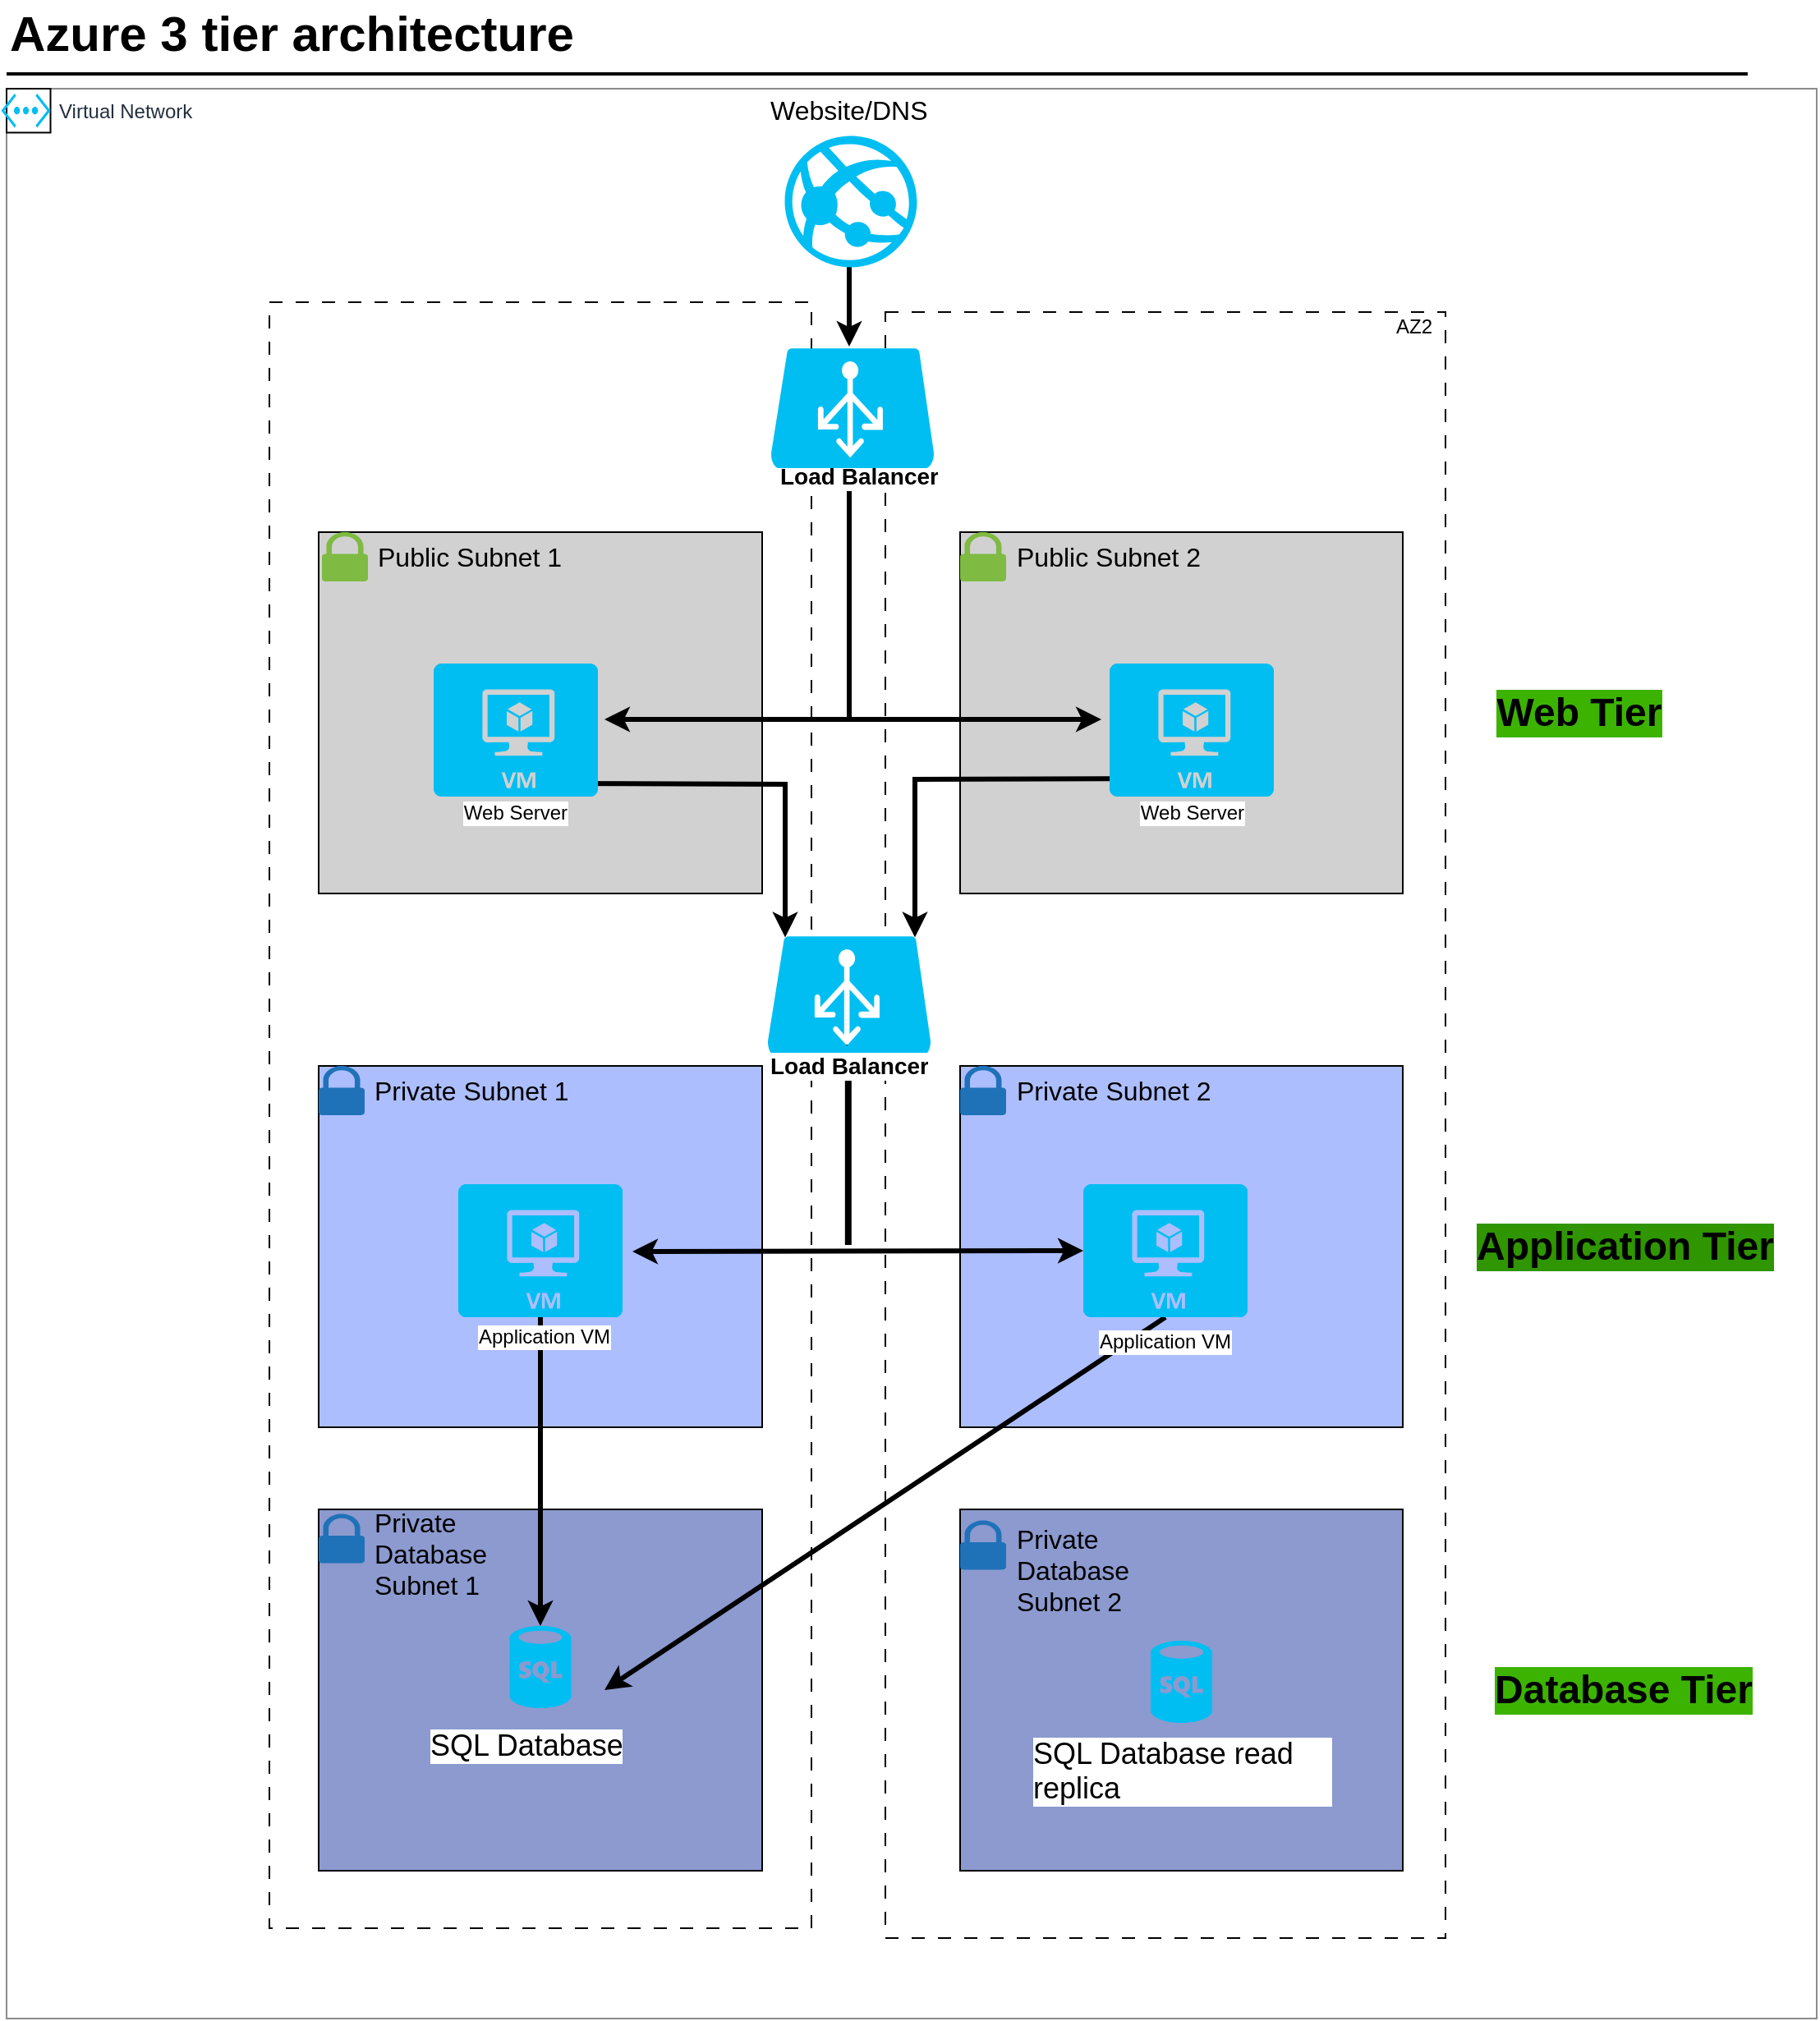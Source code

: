 <mxfile version="22.1.21" type="github">
  <diagram id="7gcUSTIZ7YSJ5vT40chW" name="Page-1">
    <mxGraphModel dx="1235" dy="665" grid="1" gridSize="10" guides="1" tooltips="1" connect="1" arrows="1" fold="1" page="1" pageScale="1" pageWidth="1169" pageHeight="827" math="0" shadow="0">
      <root>
        <mxCell id="0" />
        <mxCell id="1" parent="0" />
        <mxCell id="YcC1qIT02xYOdB0MG6hS-1" value="Virtual Network&lt;br&gt;" style="points=[[0,0],[0.25,0],[0.5,0],[0.75,0],[1,0],[1,0.25],[1,0.5],[1,0.75],[1,1],[0.75,1],[0.5,1],[0.25,1],[0,1],[0,0.75],[0,0.5],[0,0.25]];outlineConnect=0;gradientColor=none;html=1;whiteSpace=wrap;fontSize=12;fontStyle=0;shape=mxgraph.aws4.group;grIcon=mxgraph.aws4.group_aws_cloud_alt;strokeColor=#8b8b8b;fillColor=none;verticalAlign=top;align=left;spacingLeft=30;fontColor=#232F3E;dashed=0;container=1;pointerEvents=0;collapsible=0;recursiveResize=0;" vertex="1" parent="1">
          <mxGeometry x="180" y="194" width="1102" height="1175" as="geometry" />
        </mxCell>
        <mxCell id="YcC1qIT02xYOdB0MG6hS-2" value="&lt;font style=&quot;font-size: 16px;&quot;&gt;Website/DNS&lt;/font&gt;" style="text;strokeColor=none;fillColor=none;align=left;verticalAlign=middle;spacingLeft=4;spacingRight=4;overflow=hidden;points=[[0,0.5],[1,0.5]];portConstraint=eastwest;rotatable=0;whiteSpace=wrap;html=1;" vertex="1" parent="YcC1qIT02xYOdB0MG6hS-1">
          <mxGeometry x="458.5" y="-8.37" width="140" height="43.5" as="geometry" />
        </mxCell>
        <mxCell id="YcC1qIT02xYOdB0MG6hS-5" value="" style="rounded=0;whiteSpace=wrap;html=1;fillStyle=solid;align=left;strokeColor=#000000;dashed=1;dashPattern=8 8;fillColor=none;" vertex="1" parent="YcC1qIT02xYOdB0MG6hS-1">
          <mxGeometry x="160" y="130" width="330" height="990" as="geometry" />
        </mxCell>
        <mxCell id="YcC1qIT02xYOdB0MG6hS-6" value="" style="rounded=0;whiteSpace=wrap;html=1;dashed=1;dashPattern=8 8;fillColor=none;" vertex="1" parent="YcC1qIT02xYOdB0MG6hS-1">
          <mxGeometry x="535" y="136" width="341" height="990" as="geometry" />
        </mxCell>
        <mxCell id="YcC1qIT02xYOdB0MG6hS-9" value="AZ2" style="text;strokeColor=none;fillColor=none;align=left;verticalAlign=middle;spacingLeft=4;spacingRight=4;overflow=hidden;points=[[0,0.5],[1,0.5]];portConstraint=eastwest;rotatable=0;whiteSpace=wrap;html=1;" vertex="1" parent="YcC1qIT02xYOdB0MG6hS-1">
          <mxGeometry x="840" y="130" width="80" height="30" as="geometry" />
        </mxCell>
        <mxCell id="YcC1qIT02xYOdB0MG6hS-10" value="" style="rounded=0;whiteSpace=wrap;html=1;fillColor=#D1D1D1;" vertex="1" parent="YcC1qIT02xYOdB0MG6hS-1">
          <mxGeometry x="190" y="270" width="270" height="220" as="geometry" />
        </mxCell>
        <mxCell id="YcC1qIT02xYOdB0MG6hS-12" value="" style="rounded=0;whiteSpace=wrap;html=1;fillColor=#D1D1D1;" vertex="1" parent="YcC1qIT02xYOdB0MG6hS-1">
          <mxGeometry x="580.5" y="270" width="269.5" height="220" as="geometry" />
        </mxCell>
        <mxCell id="YcC1qIT02xYOdB0MG6hS-14" value="" style="endArrow=classic;html=1;rounded=0;strokeWidth=3;" edge="1" parent="YcC1qIT02xYOdB0MG6hS-1">
          <mxGeometry width="50" height="50" relative="1" as="geometry">
            <mxPoint x="513" y="107.999" as="sourcePoint" />
            <mxPoint x="513" y="157" as="targetPoint" />
          </mxGeometry>
        </mxCell>
        <mxCell id="YcC1qIT02xYOdB0MG6hS-15" value="" style="endArrow=none;html=1;rounded=0;exitX=1;exitY=0.5;exitDx=0;exitDy=0;exitPerimeter=0;strokeWidth=3;" edge="1" parent="YcC1qIT02xYOdB0MG6hS-1">
          <mxGeometry width="50" height="50" relative="1" as="geometry">
            <mxPoint x="513" y="235" as="sourcePoint" />
            <mxPoint x="513" y="385" as="targetPoint" />
            <Array as="points" />
          </mxGeometry>
        </mxCell>
        <mxCell id="YcC1qIT02xYOdB0MG6hS-16" value="" style="endArrow=classic;startArrow=classic;html=1;rounded=0;exitX=1;exitY=0.5;exitDx=0;exitDy=0;exitPerimeter=0;entryX=0;entryY=0.5;entryDx=0;entryDy=0;entryPerimeter=0;strokeWidth=3;" edge="1" parent="YcC1qIT02xYOdB0MG6hS-1">
          <mxGeometry width="50" height="50" relative="1" as="geometry">
            <mxPoint x="364" y="384" as="sourcePoint" />
            <mxPoint x="666.5" y="384" as="targetPoint" />
          </mxGeometry>
        </mxCell>
        <mxCell id="YcC1qIT02xYOdB0MG6hS-19" value="" style="rounded=0;whiteSpace=wrap;html=1;fillColor=#ADBEFF;" vertex="1" parent="YcC1qIT02xYOdB0MG6hS-1">
          <mxGeometry x="190" y="595" width="270" height="220" as="geometry" />
        </mxCell>
        <mxCell id="YcC1qIT02xYOdB0MG6hS-21" value="" style="rounded=0;whiteSpace=wrap;html=1;fillColor=#ADBEFF;" vertex="1" parent="YcC1qIT02xYOdB0MG6hS-1">
          <mxGeometry x="580.5" y="595" width="269.5" height="220" as="geometry" />
        </mxCell>
        <mxCell id="YcC1qIT02xYOdB0MG6hS-24" value="" style="endArrow=classic;startArrow=classic;html=1;rounded=0;exitX=1.06;exitY=0.506;exitDx=0;exitDy=0;exitPerimeter=0;strokeWidth=3;entryX=0;entryY=0.5;entryDx=0;entryDy=0;entryPerimeter=0;" edge="1" parent="YcC1qIT02xYOdB0MG6hS-1" source="YcC1qIT02xYOdB0MG6hS-71" target="YcC1qIT02xYOdB0MG6hS-72">
          <mxGeometry width="50" height="50" relative="1" as="geometry">
            <mxPoint x="364" y="706" as="sourcePoint" />
            <mxPoint x="666.5" y="706" as="targetPoint" />
          </mxGeometry>
        </mxCell>
        <mxCell id="YcC1qIT02xYOdB0MG6hS-25" style="edgeStyle=orthogonalEdgeStyle;rounded=0;orthogonalLoop=1;jettySize=auto;html=1;exitX=0.5;exitY=1;exitDx=0;exitDy=0;exitPerimeter=0;entryX=0.9;entryY=0.01;entryDx=0;entryDy=0;entryPerimeter=0;strokeWidth=3;" edge="1" parent="YcC1qIT02xYOdB0MG6hS-1" target="YcC1qIT02xYOdB0MG6hS-70">
          <mxGeometry relative="1" as="geometry">
            <mxPoint x="705.5" y="420" as="sourcePoint" />
            <mxPoint x="552" y="540" as="targetPoint" />
          </mxGeometry>
        </mxCell>
        <mxCell id="YcC1qIT02xYOdB0MG6hS-26" style="edgeStyle=orthogonalEdgeStyle;rounded=0;orthogonalLoop=1;jettySize=auto;html=1;exitX=0.5;exitY=1;exitDx=0;exitDy=0;exitPerimeter=0;entryX=0.11;entryY=0.01;entryDx=0;entryDy=0;entryPerimeter=0;strokeWidth=3;" edge="1" parent="YcC1qIT02xYOdB0MG6hS-1" target="YcC1qIT02xYOdB0MG6hS-70">
          <mxGeometry relative="1" as="geometry">
            <mxPoint x="325" y="423" as="sourcePoint" />
            <mxPoint x="474" y="543" as="targetPoint" />
          </mxGeometry>
        </mxCell>
        <mxCell id="YcC1qIT02xYOdB0MG6hS-28" value="" style="rounded=0;whiteSpace=wrap;html=1;fillColor=#8C9ACF;" vertex="1" parent="YcC1qIT02xYOdB0MG6hS-1">
          <mxGeometry x="190" y="865" width="270" height="220" as="geometry" />
        </mxCell>
        <mxCell id="YcC1qIT02xYOdB0MG6hS-29" value="" style="rounded=0;whiteSpace=wrap;html=1;fillColor=#8C9ACF;fontStyle=1" vertex="1" parent="YcC1qIT02xYOdB0MG6hS-1">
          <mxGeometry x="580.5" y="865" width="269.5" height="220" as="geometry" />
        </mxCell>
        <mxCell id="YcC1qIT02xYOdB0MG6hS-32" value="" style="endArrow=classic;html=1;rounded=0;exitX=0.5;exitY=1;exitDx=0;exitDy=0;exitPerimeter=0;entryX=1;entryY=0.5;entryDx=0;entryDy=0;entryPerimeter=0;strokeWidth=3;" edge="1" parent="YcC1qIT02xYOdB0MG6hS-1">
          <mxGeometry width="50" height="50" relative="1" as="geometry">
            <mxPoint x="705.5" y="748" as="sourcePoint" />
            <mxPoint x="364" y="975" as="targetPoint" />
          </mxGeometry>
        </mxCell>
        <mxCell id="YcC1qIT02xYOdB0MG6hS-33" value="" style="endArrow=classic;html=1;rounded=0;exitX=0.5;exitY=1;exitDx=0;exitDy=0;exitPerimeter=0;strokeWidth=3;" edge="1" parent="YcC1qIT02xYOdB0MG6hS-1">
          <mxGeometry width="50" height="50" relative="1" as="geometry">
            <mxPoint x="325" y="748" as="sourcePoint" />
            <mxPoint x="325" y="936" as="targetPoint" />
          </mxGeometry>
        </mxCell>
        <mxCell id="YcC1qIT02xYOdB0MG6hS-35" value="Load Balancer" style="text;strokeColor=none;fillColor=none;align=left;verticalAlign=middle;spacingLeft=4;spacingRight=4;overflow=hidden;points=[[0,0.5],[1,0.5]];portConstraint=eastwest;rotatable=0;whiteSpace=wrap;html=1;strokeWidth=0;fontSize=14;fontStyle=1;labelBackgroundColor=default;" vertex="1" parent="YcC1qIT02xYOdB0MG6hS-1">
          <mxGeometry x="465" y="214" width="160" height="43.5" as="geometry" />
        </mxCell>
        <mxCell id="YcC1qIT02xYOdB0MG6hS-40" value="" style="sketch=0;pointerEvents=1;shadow=0;dashed=0;html=1;strokeColor=none;labelPosition=center;verticalLabelPosition=bottom;verticalAlign=top;outlineConnect=0;align=center;shape=mxgraph.office.security.lock_protected;fillColor=#7FBA42;" vertex="1" parent="YcC1qIT02xYOdB0MG6hS-1">
          <mxGeometry x="192" y="270" width="28" height="30" as="geometry" />
        </mxCell>
        <mxCell id="YcC1qIT02xYOdB0MG6hS-41" value="&lt;span style=&quot;font-size: 16px;&quot;&gt;Public Subnet 1&lt;/span&gt;" style="text;strokeColor=none;fillColor=none;align=left;verticalAlign=middle;spacingLeft=4;spacingRight=4;overflow=hidden;points=[[0,0.5],[1,0.5]];portConstraint=eastwest;rotatable=0;whiteSpace=wrap;html=1;" vertex="1" parent="YcC1qIT02xYOdB0MG6hS-1">
          <mxGeometry x="220" y="263.25" width="140" height="43.5" as="geometry" />
        </mxCell>
        <mxCell id="YcC1qIT02xYOdB0MG6hS-42" value="" style="sketch=0;pointerEvents=1;shadow=0;dashed=0;html=1;strokeColor=none;labelPosition=center;verticalLabelPosition=bottom;verticalAlign=top;outlineConnect=0;align=center;shape=mxgraph.office.security.lock_protected;fillColor=#7FBA42;" vertex="1" parent="YcC1qIT02xYOdB0MG6hS-1">
          <mxGeometry x="580.5" y="270" width="28" height="30" as="geometry" />
        </mxCell>
        <mxCell id="YcC1qIT02xYOdB0MG6hS-43" value="&lt;span style=&quot;font-size: 16px;&quot;&gt;Public Subnet 2&lt;/span&gt;" style="text;strokeColor=none;fillColor=none;align=left;verticalAlign=middle;spacingLeft=4;spacingRight=4;overflow=hidden;points=[[0,0.5],[1,0.5]];portConstraint=eastwest;rotatable=0;whiteSpace=wrap;html=1;" vertex="1" parent="YcC1qIT02xYOdB0MG6hS-1">
          <mxGeometry x="608.5" y="263.25" width="140" height="43.5" as="geometry" />
        </mxCell>
        <mxCell id="YcC1qIT02xYOdB0MG6hS-44" value="" style="sketch=0;pointerEvents=1;shadow=0;dashed=0;html=1;strokeColor=none;labelPosition=center;verticalLabelPosition=bottom;verticalAlign=top;outlineConnect=0;align=center;shape=mxgraph.office.security.lock_protected;fillColor=#2072B8;" vertex="1" parent="YcC1qIT02xYOdB0MG6hS-1">
          <mxGeometry x="190" y="595" width="28" height="30" as="geometry" />
        </mxCell>
        <mxCell id="YcC1qIT02xYOdB0MG6hS-45" value="&lt;span style=&quot;font-size: 16px;&quot;&gt;Private Subnet 1&lt;/span&gt;" style="text;strokeColor=none;fillColor=none;align=left;verticalAlign=middle;spacingLeft=4;spacingRight=4;overflow=hidden;points=[[0,0.5],[1,0.5]];portConstraint=eastwest;rotatable=0;whiteSpace=wrap;html=1;" vertex="1" parent="YcC1qIT02xYOdB0MG6hS-1">
          <mxGeometry x="218" y="588.25" width="140" height="43.5" as="geometry" />
        </mxCell>
        <mxCell id="YcC1qIT02xYOdB0MG6hS-46" value="" style="sketch=0;pointerEvents=1;shadow=0;dashed=0;html=1;strokeColor=none;labelPosition=center;verticalLabelPosition=bottom;verticalAlign=top;outlineConnect=0;align=center;shape=mxgraph.office.security.lock_protected;fillColor=#2072B8;" vertex="1" parent="YcC1qIT02xYOdB0MG6hS-1">
          <mxGeometry x="580.5" y="595" width="28" height="30" as="geometry" />
        </mxCell>
        <mxCell id="YcC1qIT02xYOdB0MG6hS-47" value="&lt;span style=&quot;font-size: 16px;&quot;&gt;Private Subnet 2&lt;/span&gt;" style="text;strokeColor=none;fillColor=none;align=left;verticalAlign=middle;spacingLeft=4;spacingRight=4;overflow=hidden;points=[[0,0.5],[1,0.5]];portConstraint=eastwest;rotatable=0;whiteSpace=wrap;html=1;" vertex="1" parent="YcC1qIT02xYOdB0MG6hS-1">
          <mxGeometry x="608.5" y="588.25" width="140" height="43.5" as="geometry" />
        </mxCell>
        <mxCell id="YcC1qIT02xYOdB0MG6hS-48" value="" style="sketch=0;pointerEvents=1;shadow=0;dashed=0;html=1;strokeColor=none;labelPosition=center;verticalLabelPosition=bottom;verticalAlign=top;outlineConnect=0;align=center;shape=mxgraph.office.security.lock_protected;fillColor=#2072B8;" vertex="1" parent="YcC1qIT02xYOdB0MG6hS-1">
          <mxGeometry x="190" y="867.75" width="28" height="30" as="geometry" />
        </mxCell>
        <mxCell id="YcC1qIT02xYOdB0MG6hS-49" value="&lt;span style=&quot;font-size: 16px;&quot;&gt;Private Database Subnet 1&lt;/span&gt;" style="text;strokeColor=none;fillColor=none;align=left;verticalAlign=middle;spacingLeft=4;spacingRight=4;overflow=hidden;points=[[0,0.5],[1,0.5]];portConstraint=eastwest;rotatable=0;whiteSpace=wrap;html=1;" vertex="1" parent="YcC1qIT02xYOdB0MG6hS-1">
          <mxGeometry x="218" y="861" width="82" height="59" as="geometry" />
        </mxCell>
        <mxCell id="YcC1qIT02xYOdB0MG6hS-50" value="" style="sketch=0;pointerEvents=1;shadow=0;dashed=0;html=1;strokeColor=none;labelPosition=center;verticalLabelPosition=bottom;verticalAlign=top;outlineConnect=0;align=center;shape=mxgraph.office.security.lock_protected;fillColor=#2072B8;" vertex="1" parent="YcC1qIT02xYOdB0MG6hS-1">
          <mxGeometry x="580.5" y="871.75" width="28" height="30" as="geometry" />
        </mxCell>
        <mxCell id="YcC1qIT02xYOdB0MG6hS-51" value="&lt;span style=&quot;font-size: 16px;&quot;&gt;Private Database Subnet 2&lt;br&gt;&lt;/span&gt;" style="text;strokeColor=none;fillColor=none;align=left;verticalAlign=middle;spacingLeft=4;spacingRight=4;overflow=hidden;points=[[0,0.5],[1,0.5]];portConstraint=eastwest;rotatable=0;whiteSpace=wrap;html=1;" vertex="1" parent="YcC1qIT02xYOdB0MG6hS-1">
          <mxGeometry x="608.5" y="871.75" width="82" height="59" as="geometry" />
        </mxCell>
        <mxCell id="YcC1qIT02xYOdB0MG6hS-52" value="&lt;span style=&quot;font-size: 18px;&quot;&gt;SQL Database&lt;/span&gt;" style="text;strokeColor=none;fillColor=none;align=left;verticalAlign=middle;spacingLeft=4;spacingRight=4;overflow=hidden;points=[[0,0.5],[1,0.5]];portConstraint=eastwest;rotatable=0;whiteSpace=wrap;html=1;labelBackgroundColor=default;fontSize=18;" vertex="1" parent="YcC1qIT02xYOdB0MG6hS-1">
          <mxGeometry x="252" y="986" width="222" height="46" as="geometry" />
        </mxCell>
        <mxCell id="YcC1qIT02xYOdB0MG6hS-54" value="Web Tier" style="text;strokeColor=none;fillColor=none;html=1;fontSize=24;fontStyle=1;verticalAlign=middle;align=center;labelBackgroundColor=#3CB300;" vertex="1" parent="YcC1qIT02xYOdB0MG6hS-1">
          <mxGeometry x="907" y="360" width="100" height="40" as="geometry" />
        </mxCell>
        <mxCell id="YcC1qIT02xYOdB0MG6hS-55" value="Application Tier" style="text;strokeColor=none;fillColor=none;html=1;fontSize=24;fontStyle=1;verticalAlign=middle;align=center;labelBackgroundColor=#2f9500;" vertex="1" parent="YcC1qIT02xYOdB0MG6hS-1">
          <mxGeometry x="910" y="685" width="150" height="40" as="geometry" />
        </mxCell>
        <mxCell id="YcC1qIT02xYOdB0MG6hS-56" value="Database Tier" style="text;strokeColor=none;fillColor=none;html=1;fontSize=24;fontStyle=1;verticalAlign=middle;align=center;labelBackgroundColor=#3CB300;" vertex="1" parent="YcC1qIT02xYOdB0MG6hS-1">
          <mxGeometry x="907" y="955" width="153" height="40" as="geometry" />
        </mxCell>
        <mxCell id="YcC1qIT02xYOdB0MG6hS-57" value="" style="endArrow=none;html=1;rounded=0;exitX=1;exitY=0.5;exitDx=0;exitDy=0;exitPerimeter=0;strokeWidth=4;" edge="1" parent="YcC1qIT02xYOdB0MG6hS-1">
          <mxGeometry width="50" height="50" relative="1" as="geometry">
            <mxPoint x="512.41" y="582" as="sourcePoint" />
            <mxPoint x="512.41" y="704" as="targetPoint" />
          </mxGeometry>
        </mxCell>
        <mxCell id="YcC1qIT02xYOdB0MG6hS-60" value="" style="verticalLabelPosition=bottom;html=1;verticalAlign=top;align=center;strokeColor=none;fillColor=#00BEF2;shape=mxgraph.azure.sql_database;" vertex="1" parent="YcC1qIT02xYOdB0MG6hS-1">
          <mxGeometry x="306.25" y="936" width="37.5" height="50" as="geometry" />
        </mxCell>
        <mxCell id="YcC1qIT02xYOdB0MG6hS-61" value="" style="verticalLabelPosition=bottom;html=1;verticalAlign=top;align=center;strokeColor=none;fillColor=#00BEF2;shape=mxgraph.azure.sql_database;" vertex="1" parent="YcC1qIT02xYOdB0MG6hS-1">
          <mxGeometry x="696.5" y="945" width="37.5" height="50" as="geometry" />
        </mxCell>
        <mxCell id="YcC1qIT02xYOdB0MG6hS-62" value="&lt;span style=&quot;font-size: 18px;&quot;&gt;SQL Database read replica&lt;/span&gt;" style="text;strokeColor=none;fillColor=none;align=left;verticalAlign=middle;spacingLeft=4;spacingRight=4;overflow=hidden;points=[[0,0.5],[1,0.5]];portConstraint=eastwest;rotatable=0;whiteSpace=wrap;html=1;labelBackgroundColor=default;fontSize=18;fontStyle=0" vertex="1" parent="YcC1qIT02xYOdB0MG6hS-1">
          <mxGeometry x="619.25" y="1001" width="192" height="46" as="geometry" />
        </mxCell>
        <mxCell id="YcC1qIT02xYOdB0MG6hS-63" value="" style="verticalLabelPosition=bottom;html=1;verticalAlign=top;align=center;strokeColor=none;fillColor=#00BEF2;shape=mxgraph.azure.virtual_machine;" vertex="1" parent="YcC1qIT02xYOdB0MG6hS-1">
          <mxGeometry x="260" y="350" width="100" height="81" as="geometry" />
        </mxCell>
        <mxCell id="YcC1qIT02xYOdB0MG6hS-65" value="" style="verticalLabelPosition=bottom;html=1;verticalAlign=top;align=center;strokeColor=none;fillColor=#00BEF2;shape=mxgraph.azure.virtual_machine;" vertex="1" parent="YcC1qIT02xYOdB0MG6hS-1">
          <mxGeometry x="671.5" y="350" width="100" height="81" as="geometry" />
        </mxCell>
        <mxCell id="YcC1qIT02xYOdB0MG6hS-66" value="" style="verticalLabelPosition=bottom;html=1;verticalAlign=top;align=center;strokeColor=none;fillColor=#00BEF2;shape=mxgraph.azure.azure_load_balancer;" vertex="1" parent="YcC1qIT02xYOdB0MG6hS-1">
          <mxGeometry x="465" y="158" width="100" height="73" as="geometry" />
        </mxCell>
        <mxCell id="YcC1qIT02xYOdB0MG6hS-70" value="" style="verticalLabelPosition=bottom;html=1;verticalAlign=top;align=center;strokeColor=none;fillColor=#00BEF2;shape=mxgraph.azure.azure_load_balancer;" vertex="1" parent="YcC1qIT02xYOdB0MG6hS-1">
          <mxGeometry x="463" y="516" width="100" height="73" as="geometry" />
        </mxCell>
        <mxCell id="YcC1qIT02xYOdB0MG6hS-69" value="Load Balancer" style="text;strokeColor=none;fillColor=none;align=left;verticalAlign=middle;spacingLeft=4;spacingRight=4;overflow=hidden;points=[[0,0.5],[1,0.5]];portConstraint=eastwest;rotatable=0;whiteSpace=wrap;html=1;strokeWidth=0;fontSize=14;fontStyle=1;labelBackgroundColor=default;" vertex="1" parent="YcC1qIT02xYOdB0MG6hS-1">
          <mxGeometry x="458.5" y="574" width="160" height="41.5" as="geometry" />
        </mxCell>
        <mxCell id="YcC1qIT02xYOdB0MG6hS-71" value="" style="verticalLabelPosition=bottom;html=1;verticalAlign=top;align=center;strokeColor=none;fillColor=#00BEF2;shape=mxgraph.azure.virtual_machine;" vertex="1" parent="YcC1qIT02xYOdB0MG6hS-1">
          <mxGeometry x="275" y="667" width="100" height="81" as="geometry" />
        </mxCell>
        <mxCell id="YcC1qIT02xYOdB0MG6hS-72" value="" style="verticalLabelPosition=bottom;html=1;verticalAlign=top;align=center;strokeColor=none;fillColor=#00BEF2;shape=mxgraph.azure.virtual_machine;" vertex="1" parent="YcC1qIT02xYOdB0MG6hS-1">
          <mxGeometry x="655.5" y="667" width="100" height="81" as="geometry" />
        </mxCell>
        <mxCell id="YcC1qIT02xYOdB0MG6hS-75" value="" style="whiteSpace=wrap;html=1;aspect=fixed;" vertex="1" parent="YcC1qIT02xYOdB0MG6hS-1">
          <mxGeometry width="26.75" height="26.75" as="geometry" />
        </mxCell>
        <mxCell id="YcC1qIT02xYOdB0MG6hS-73" value="" style="verticalLabelPosition=bottom;html=1;verticalAlign=top;align=center;strokeColor=none;fillColor=#00BEF2;shape=mxgraph.azure.virtual_network;pointerEvents=1;" vertex="1" parent="YcC1qIT02xYOdB0MG6hS-1">
          <mxGeometry x="-3.25" y="3" width="30" height="20.75" as="geometry" />
        </mxCell>
        <mxCell id="YcC1qIT02xYOdB0MG6hS-77" value="" style="verticalLabelPosition=bottom;html=1;verticalAlign=top;align=center;strokeColor=none;fillColor=#00BEF2;shape=mxgraph.azure.azure_website;pointerEvents=1;" vertex="1" parent="YcC1qIT02xYOdB0MG6hS-1">
          <mxGeometry x="473.75" y="28.75" width="80.5" height="80" as="geometry" />
        </mxCell>
        <mxCell id="YcC1qIT02xYOdB0MG6hS-78" value="Web Server" style="text;html=1;strokeColor=none;fillColor=none;align=center;verticalAlign=middle;whiteSpace=wrap;rounded=0;labelBackgroundColor=default;" vertex="1" parent="YcC1qIT02xYOdB0MG6hS-1">
          <mxGeometry x="270" y="426" width="80" height="30" as="geometry" />
        </mxCell>
        <mxCell id="YcC1qIT02xYOdB0MG6hS-79" value="Web Server" style="text;html=1;strokeColor=none;fillColor=none;align=center;verticalAlign=middle;whiteSpace=wrap;rounded=0;labelBackgroundColor=default;" vertex="1" parent="YcC1qIT02xYOdB0MG6hS-1">
          <mxGeometry x="681.5" y="426" width="80" height="30" as="geometry" />
        </mxCell>
        <mxCell id="YcC1qIT02xYOdB0MG6hS-80" value="Application VM" style="text;html=1;strokeColor=none;fillColor=none;align=center;verticalAlign=middle;whiteSpace=wrap;rounded=0;labelBackgroundColor=default;" vertex="1" parent="YcC1qIT02xYOdB0MG6hS-1">
          <mxGeometry x="658.25" y="748" width="94.5" height="30" as="geometry" />
        </mxCell>
        <mxCell id="YcC1qIT02xYOdB0MG6hS-81" value="Application VM" style="text;html=1;strokeColor=none;fillColor=none;align=center;verticalAlign=middle;whiteSpace=wrap;rounded=0;labelBackgroundColor=default;" vertex="1" parent="YcC1qIT02xYOdB0MG6hS-1">
          <mxGeometry x="280" y="745" width="94.5" height="30" as="geometry" />
        </mxCell>
        <mxCell id="YcC1qIT02xYOdB0MG6hS-58" value="Azure 3 tier architecture" style="text;html=1;resizable=0;points=[];autosize=1;align=left;verticalAlign=top;spacingTop=-4;fontSize=30;fontStyle=1" vertex="1" parent="1">
          <mxGeometry x="180" y="140" width="370" height="40" as="geometry" />
        </mxCell>
        <mxCell id="YcC1qIT02xYOdB0MG6hS-59" value="" style="line;strokeWidth=2;html=1;fontSize=14;" vertex="1" parent="1">
          <mxGeometry x="180" y="180" width="1060" height="10" as="geometry" />
        </mxCell>
      </root>
    </mxGraphModel>
  </diagram>
</mxfile>
